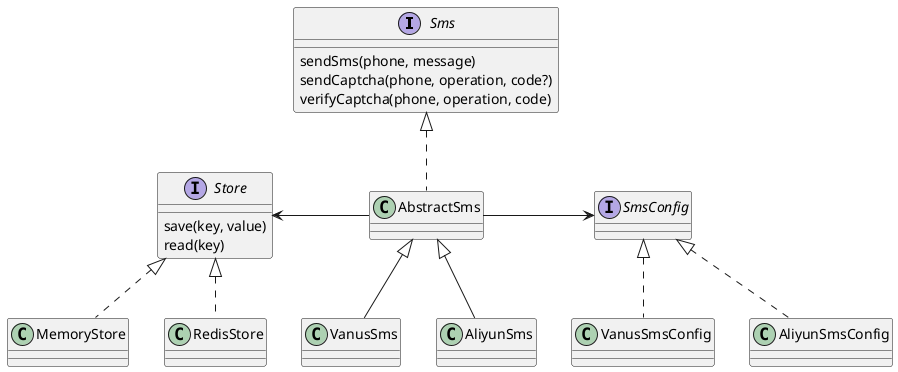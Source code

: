 @startuml

interface Sms {
  sendSms(phone, message)
  sendCaptcha(phone, operation, code?)
  verifyCaptcha(phone, operation, code)
}

class AbstractSms implements Sms

class VanusSms extends AbstractSms {

}

class AliyunSms extends AbstractSms

interface SmsConfig

class VanusSmsConfig implements SmsConfig

class AliyunSmsConfig implements SmsConfig


interface Store {
  save(key, value)
  read(key)
}

class MemoryStore implements Store

class RedisStore implements Store

AbstractSms -> SmsConfig
Store <- AbstractSms

@enduml
